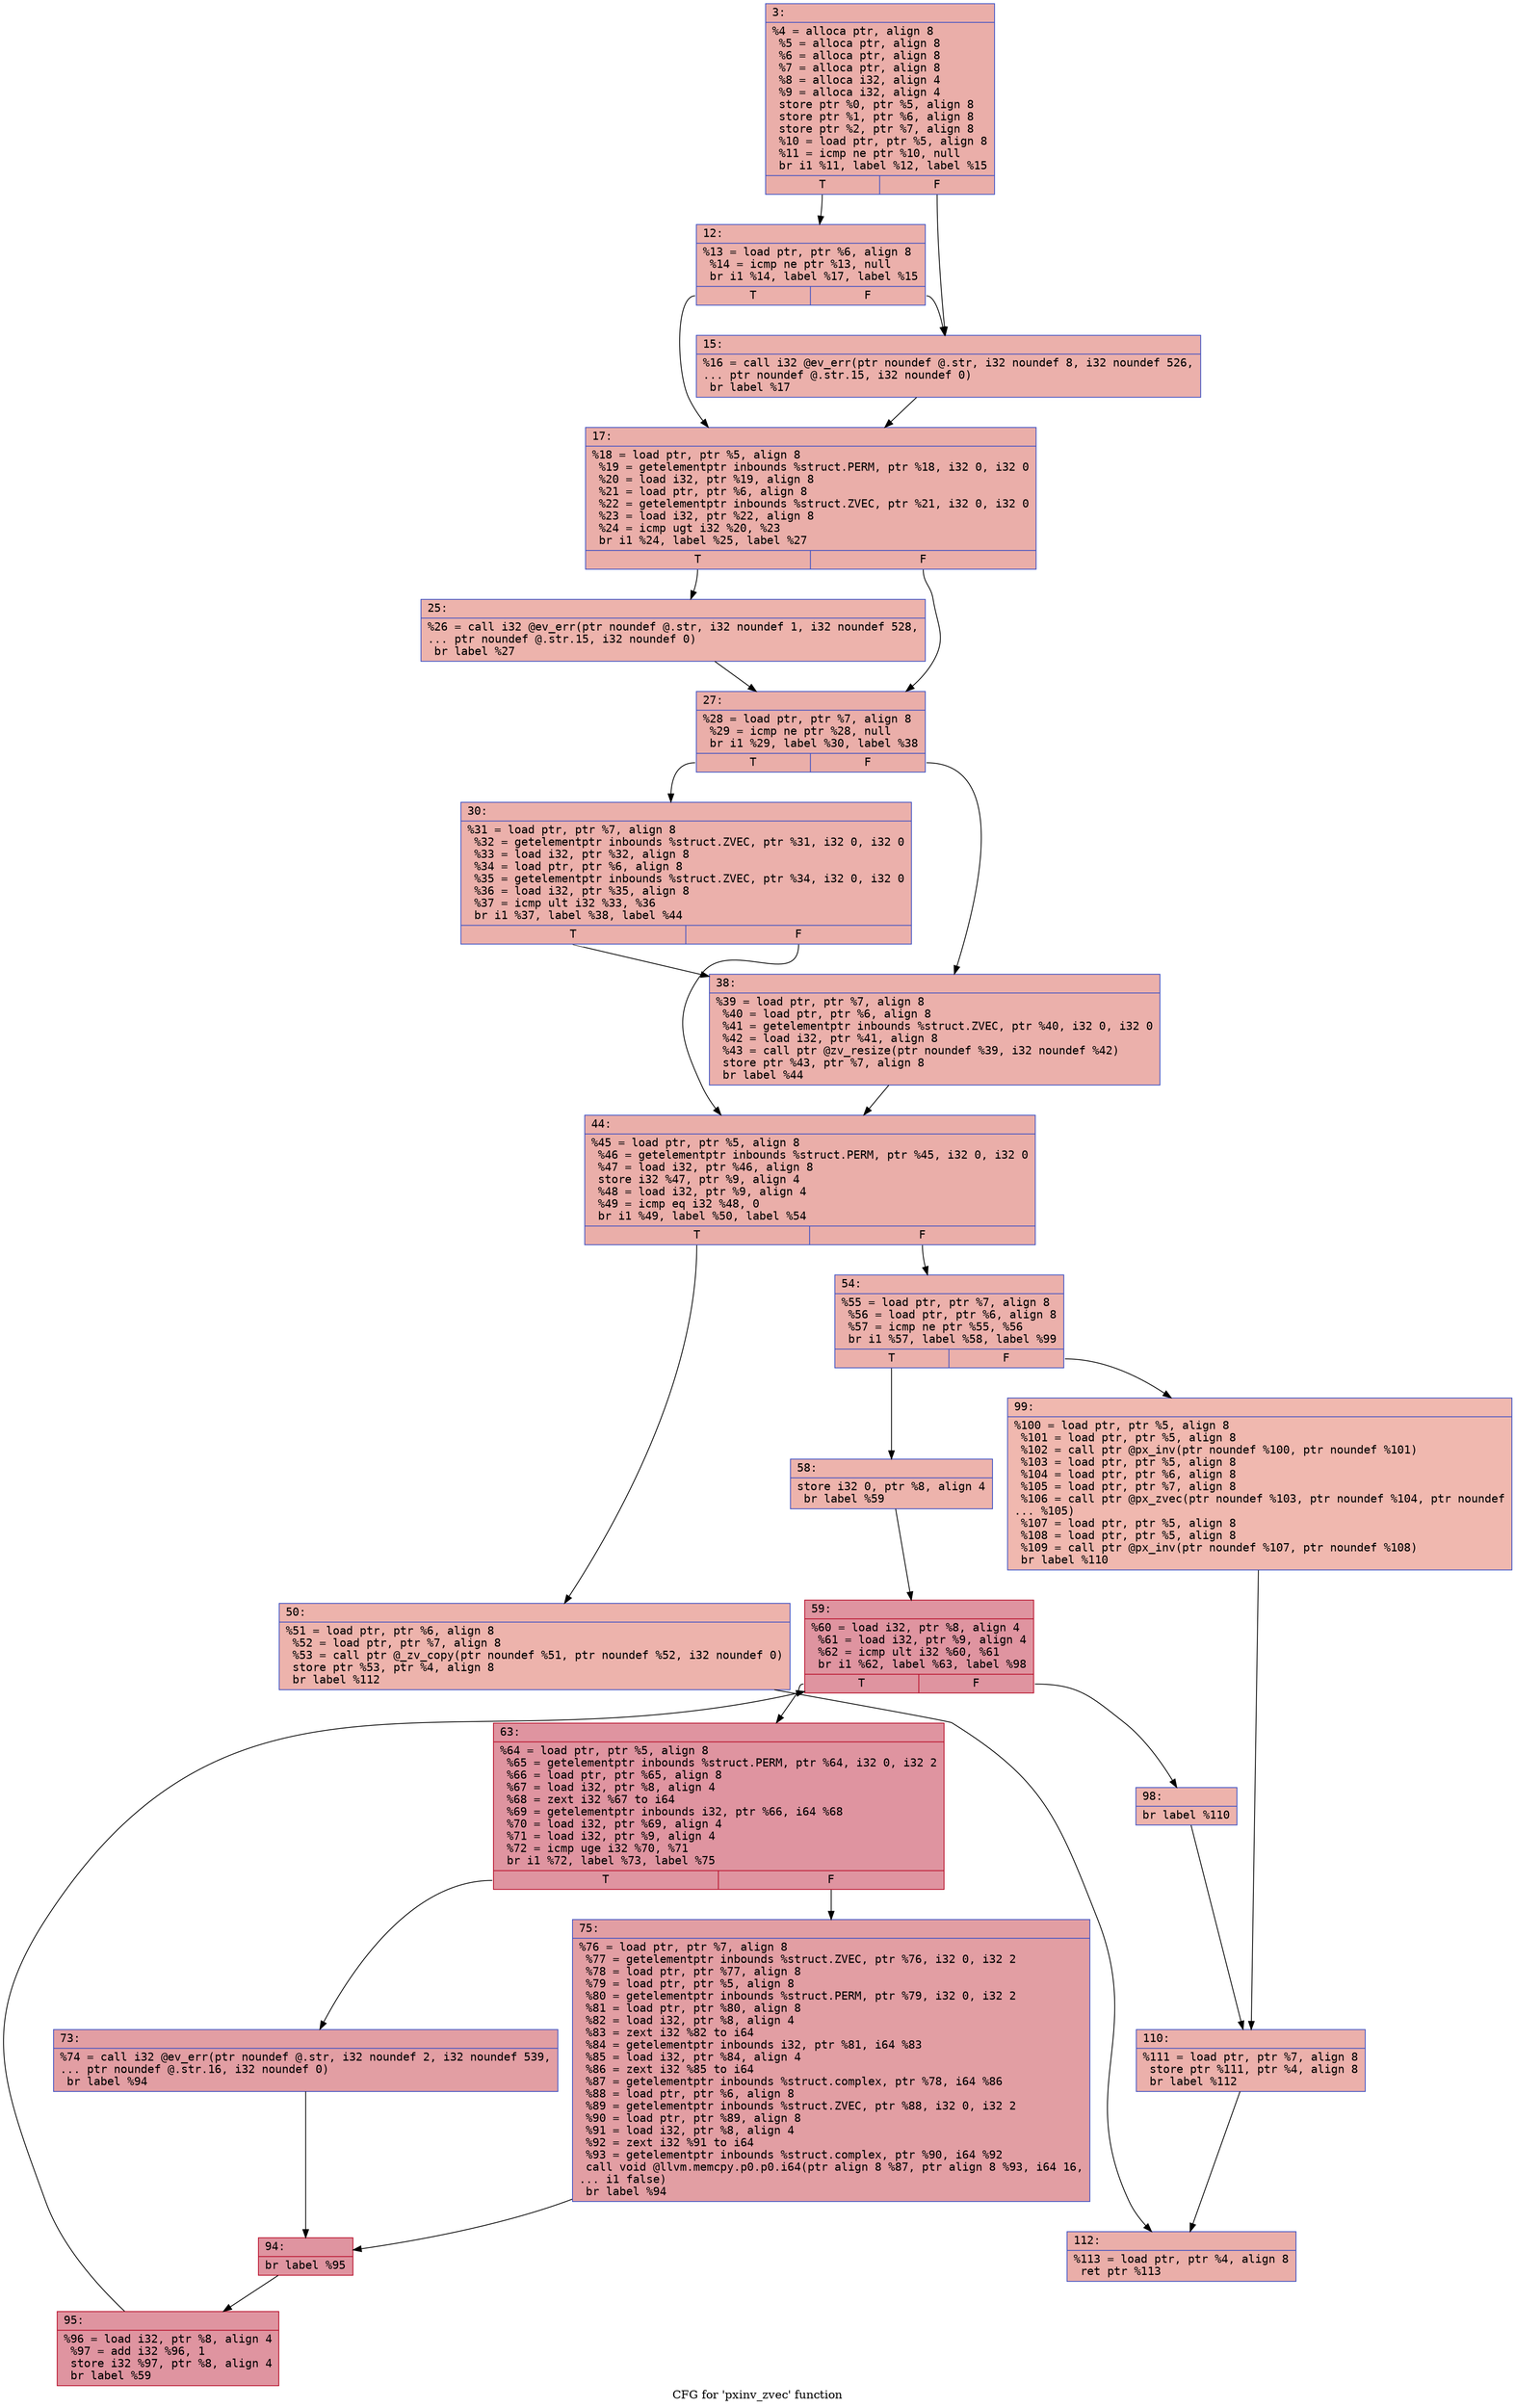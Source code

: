 digraph "CFG for 'pxinv_zvec' function" {
	label="CFG for 'pxinv_zvec' function";

	Node0x600000d90be0 [shape=record,color="#3d50c3ff", style=filled, fillcolor="#d0473d70" fontname="Courier",label="{3:\l|  %4 = alloca ptr, align 8\l  %5 = alloca ptr, align 8\l  %6 = alloca ptr, align 8\l  %7 = alloca ptr, align 8\l  %8 = alloca i32, align 4\l  %9 = alloca i32, align 4\l  store ptr %0, ptr %5, align 8\l  store ptr %1, ptr %6, align 8\l  store ptr %2, ptr %7, align 8\l  %10 = load ptr, ptr %5, align 8\l  %11 = icmp ne ptr %10, null\l  br i1 %11, label %12, label %15\l|{<s0>T|<s1>F}}"];
	Node0x600000d90be0:s0 -> Node0x600000d90c30[tooltip="3 -> 12\nProbability 62.50%" ];
	Node0x600000d90be0:s1 -> Node0x600000d90c80[tooltip="3 -> 15\nProbability 37.50%" ];
	Node0x600000d90c30 [shape=record,color="#3d50c3ff", style=filled, fillcolor="#d24b4070" fontname="Courier",label="{12:\l|  %13 = load ptr, ptr %6, align 8\l  %14 = icmp ne ptr %13, null\l  br i1 %14, label %17, label %15\l|{<s0>T|<s1>F}}"];
	Node0x600000d90c30:s0 -> Node0x600000d90cd0[tooltip="12 -> 17\nProbability 62.50%" ];
	Node0x600000d90c30:s1 -> Node0x600000d90c80[tooltip="12 -> 15\nProbability 37.50%" ];
	Node0x600000d90c80 [shape=record,color="#3d50c3ff", style=filled, fillcolor="#d24b4070" fontname="Courier",label="{15:\l|  %16 = call i32 @ev_err(ptr noundef @.str, i32 noundef 8, i32 noundef 526,\l... ptr noundef @.str.15, i32 noundef 0)\l  br label %17\l}"];
	Node0x600000d90c80 -> Node0x600000d90cd0[tooltip="15 -> 17\nProbability 100.00%" ];
	Node0x600000d90cd0 [shape=record,color="#3d50c3ff", style=filled, fillcolor="#d0473d70" fontname="Courier",label="{17:\l|  %18 = load ptr, ptr %5, align 8\l  %19 = getelementptr inbounds %struct.PERM, ptr %18, i32 0, i32 0\l  %20 = load i32, ptr %19, align 8\l  %21 = load ptr, ptr %6, align 8\l  %22 = getelementptr inbounds %struct.ZVEC, ptr %21, i32 0, i32 0\l  %23 = load i32, ptr %22, align 8\l  %24 = icmp ugt i32 %20, %23\l  br i1 %24, label %25, label %27\l|{<s0>T|<s1>F}}"];
	Node0x600000d90cd0:s0 -> Node0x600000d90d20[tooltip="17 -> 25\nProbability 50.00%" ];
	Node0x600000d90cd0:s1 -> Node0x600000d90d70[tooltip="17 -> 27\nProbability 50.00%" ];
	Node0x600000d90d20 [shape=record,color="#3d50c3ff", style=filled, fillcolor="#d6524470" fontname="Courier",label="{25:\l|  %26 = call i32 @ev_err(ptr noundef @.str, i32 noundef 1, i32 noundef 528,\l... ptr noundef @.str.15, i32 noundef 0)\l  br label %27\l}"];
	Node0x600000d90d20 -> Node0x600000d90d70[tooltip="25 -> 27\nProbability 100.00%" ];
	Node0x600000d90d70 [shape=record,color="#3d50c3ff", style=filled, fillcolor="#d0473d70" fontname="Courier",label="{27:\l|  %28 = load ptr, ptr %7, align 8\l  %29 = icmp ne ptr %28, null\l  br i1 %29, label %30, label %38\l|{<s0>T|<s1>F}}"];
	Node0x600000d90d70:s0 -> Node0x600000d90dc0[tooltip="27 -> 30\nProbability 62.50%" ];
	Node0x600000d90d70:s1 -> Node0x600000d90e10[tooltip="27 -> 38\nProbability 37.50%" ];
	Node0x600000d90dc0 [shape=record,color="#3d50c3ff", style=filled, fillcolor="#d24b4070" fontname="Courier",label="{30:\l|  %31 = load ptr, ptr %7, align 8\l  %32 = getelementptr inbounds %struct.ZVEC, ptr %31, i32 0, i32 0\l  %33 = load i32, ptr %32, align 8\l  %34 = load ptr, ptr %6, align 8\l  %35 = getelementptr inbounds %struct.ZVEC, ptr %34, i32 0, i32 0\l  %36 = load i32, ptr %35, align 8\l  %37 = icmp ult i32 %33, %36\l  br i1 %37, label %38, label %44\l|{<s0>T|<s1>F}}"];
	Node0x600000d90dc0:s0 -> Node0x600000d90e10[tooltip="30 -> 38\nProbability 50.00%" ];
	Node0x600000d90dc0:s1 -> Node0x600000d90e60[tooltip="30 -> 44\nProbability 50.00%" ];
	Node0x600000d90e10 [shape=record,color="#3d50c3ff", style=filled, fillcolor="#d24b4070" fontname="Courier",label="{38:\l|  %39 = load ptr, ptr %7, align 8\l  %40 = load ptr, ptr %6, align 8\l  %41 = getelementptr inbounds %struct.ZVEC, ptr %40, i32 0, i32 0\l  %42 = load i32, ptr %41, align 8\l  %43 = call ptr @zv_resize(ptr noundef %39, i32 noundef %42)\l  store ptr %43, ptr %7, align 8\l  br label %44\l}"];
	Node0x600000d90e10 -> Node0x600000d90e60[tooltip="38 -> 44\nProbability 100.00%" ];
	Node0x600000d90e60 [shape=record,color="#3d50c3ff", style=filled, fillcolor="#d0473d70" fontname="Courier",label="{44:\l|  %45 = load ptr, ptr %5, align 8\l  %46 = getelementptr inbounds %struct.PERM, ptr %45, i32 0, i32 0\l  %47 = load i32, ptr %46, align 8\l  store i32 %47, ptr %9, align 4\l  %48 = load i32, ptr %9, align 4\l  %49 = icmp eq i32 %48, 0\l  br i1 %49, label %50, label %54\l|{<s0>T|<s1>F}}"];
	Node0x600000d90e60:s0 -> Node0x600000d90eb0[tooltip="44 -> 50\nProbability 37.50%" ];
	Node0x600000d90e60:s1 -> Node0x600000d90f00[tooltip="44 -> 54\nProbability 62.50%" ];
	Node0x600000d90eb0 [shape=record,color="#3d50c3ff", style=filled, fillcolor="#d6524470" fontname="Courier",label="{50:\l|  %51 = load ptr, ptr %6, align 8\l  %52 = load ptr, ptr %7, align 8\l  %53 = call ptr @_zv_copy(ptr noundef %51, ptr noundef %52, i32 noundef 0)\l  store ptr %53, ptr %4, align 8\l  br label %112\l}"];
	Node0x600000d90eb0 -> Node0x600000d91270[tooltip="50 -> 112\nProbability 100.00%" ];
	Node0x600000d90f00 [shape=record,color="#3d50c3ff", style=filled, fillcolor="#d24b4070" fontname="Courier",label="{54:\l|  %55 = load ptr, ptr %7, align 8\l  %56 = load ptr, ptr %6, align 8\l  %57 = icmp ne ptr %55, %56\l  br i1 %57, label %58, label %99\l|{<s0>T|<s1>F}}"];
	Node0x600000d90f00:s0 -> Node0x600000d90f50[tooltip="54 -> 58\nProbability 62.50%" ];
	Node0x600000d90f00:s1 -> Node0x600000d911d0[tooltip="54 -> 99\nProbability 37.50%" ];
	Node0x600000d90f50 [shape=record,color="#3d50c3ff", style=filled, fillcolor="#d6524470" fontname="Courier",label="{58:\l|  store i32 0, ptr %8, align 4\l  br label %59\l}"];
	Node0x600000d90f50 -> Node0x600000d90fa0[tooltip="58 -> 59\nProbability 100.00%" ];
	Node0x600000d90fa0 [shape=record,color="#b70d28ff", style=filled, fillcolor="#b70d2870" fontname="Courier",label="{59:\l|  %60 = load i32, ptr %8, align 4\l  %61 = load i32, ptr %9, align 4\l  %62 = icmp ult i32 %60, %61\l  br i1 %62, label %63, label %98\l|{<s0>T|<s1>F}}"];
	Node0x600000d90fa0:s0 -> Node0x600000d90ff0[tooltip="59 -> 63\nProbability 96.88%" ];
	Node0x600000d90fa0:s1 -> Node0x600000d91180[tooltip="59 -> 98\nProbability 3.12%" ];
	Node0x600000d90ff0 [shape=record,color="#b70d28ff", style=filled, fillcolor="#b70d2870" fontname="Courier",label="{63:\l|  %64 = load ptr, ptr %5, align 8\l  %65 = getelementptr inbounds %struct.PERM, ptr %64, i32 0, i32 2\l  %66 = load ptr, ptr %65, align 8\l  %67 = load i32, ptr %8, align 4\l  %68 = zext i32 %67 to i64\l  %69 = getelementptr inbounds i32, ptr %66, i64 %68\l  %70 = load i32, ptr %69, align 4\l  %71 = load i32, ptr %9, align 4\l  %72 = icmp uge i32 %70, %71\l  br i1 %72, label %73, label %75\l|{<s0>T|<s1>F}}"];
	Node0x600000d90ff0:s0 -> Node0x600000d91040[tooltip="63 -> 73\nProbability 50.00%" ];
	Node0x600000d90ff0:s1 -> Node0x600000d91090[tooltip="63 -> 75\nProbability 50.00%" ];
	Node0x600000d91040 [shape=record,color="#3d50c3ff", style=filled, fillcolor="#be242e70" fontname="Courier",label="{73:\l|  %74 = call i32 @ev_err(ptr noundef @.str, i32 noundef 2, i32 noundef 539,\l... ptr noundef @.str.16, i32 noundef 0)\l  br label %94\l}"];
	Node0x600000d91040 -> Node0x600000d910e0[tooltip="73 -> 94\nProbability 100.00%" ];
	Node0x600000d91090 [shape=record,color="#3d50c3ff", style=filled, fillcolor="#be242e70" fontname="Courier",label="{75:\l|  %76 = load ptr, ptr %7, align 8\l  %77 = getelementptr inbounds %struct.ZVEC, ptr %76, i32 0, i32 2\l  %78 = load ptr, ptr %77, align 8\l  %79 = load ptr, ptr %5, align 8\l  %80 = getelementptr inbounds %struct.PERM, ptr %79, i32 0, i32 2\l  %81 = load ptr, ptr %80, align 8\l  %82 = load i32, ptr %8, align 4\l  %83 = zext i32 %82 to i64\l  %84 = getelementptr inbounds i32, ptr %81, i64 %83\l  %85 = load i32, ptr %84, align 4\l  %86 = zext i32 %85 to i64\l  %87 = getelementptr inbounds %struct.complex, ptr %78, i64 %86\l  %88 = load ptr, ptr %6, align 8\l  %89 = getelementptr inbounds %struct.ZVEC, ptr %88, i32 0, i32 2\l  %90 = load ptr, ptr %89, align 8\l  %91 = load i32, ptr %8, align 4\l  %92 = zext i32 %91 to i64\l  %93 = getelementptr inbounds %struct.complex, ptr %90, i64 %92\l  call void @llvm.memcpy.p0.p0.i64(ptr align 8 %87, ptr align 8 %93, i64 16,\l... i1 false)\l  br label %94\l}"];
	Node0x600000d91090 -> Node0x600000d910e0[tooltip="75 -> 94\nProbability 100.00%" ];
	Node0x600000d910e0 [shape=record,color="#b70d28ff", style=filled, fillcolor="#b70d2870" fontname="Courier",label="{94:\l|  br label %95\l}"];
	Node0x600000d910e0 -> Node0x600000d91130[tooltip="94 -> 95\nProbability 100.00%" ];
	Node0x600000d91130 [shape=record,color="#b70d28ff", style=filled, fillcolor="#b70d2870" fontname="Courier",label="{95:\l|  %96 = load i32, ptr %8, align 4\l  %97 = add i32 %96, 1\l  store i32 %97, ptr %8, align 4\l  br label %59\l}"];
	Node0x600000d91130 -> Node0x600000d90fa0[tooltip="95 -> 59\nProbability 100.00%" ];
	Node0x600000d91180 [shape=record,color="#3d50c3ff", style=filled, fillcolor="#d6524470" fontname="Courier",label="{98:\l|  br label %110\l}"];
	Node0x600000d91180 -> Node0x600000d91220[tooltip="98 -> 110\nProbability 100.00%" ];
	Node0x600000d911d0 [shape=record,color="#3d50c3ff", style=filled, fillcolor="#dc5d4a70" fontname="Courier",label="{99:\l|  %100 = load ptr, ptr %5, align 8\l  %101 = load ptr, ptr %5, align 8\l  %102 = call ptr @px_inv(ptr noundef %100, ptr noundef %101)\l  %103 = load ptr, ptr %5, align 8\l  %104 = load ptr, ptr %6, align 8\l  %105 = load ptr, ptr %7, align 8\l  %106 = call ptr @px_zvec(ptr noundef %103, ptr noundef %104, ptr noundef\l... %105)\l  %107 = load ptr, ptr %5, align 8\l  %108 = load ptr, ptr %5, align 8\l  %109 = call ptr @px_inv(ptr noundef %107, ptr noundef %108)\l  br label %110\l}"];
	Node0x600000d911d0 -> Node0x600000d91220[tooltip="99 -> 110\nProbability 100.00%" ];
	Node0x600000d91220 [shape=record,color="#3d50c3ff", style=filled, fillcolor="#d24b4070" fontname="Courier",label="{110:\l|  %111 = load ptr, ptr %7, align 8\l  store ptr %111, ptr %4, align 8\l  br label %112\l}"];
	Node0x600000d91220 -> Node0x600000d91270[tooltip="110 -> 112\nProbability 100.00%" ];
	Node0x600000d91270 [shape=record,color="#3d50c3ff", style=filled, fillcolor="#d0473d70" fontname="Courier",label="{112:\l|  %113 = load ptr, ptr %4, align 8\l  ret ptr %113\l}"];
}
